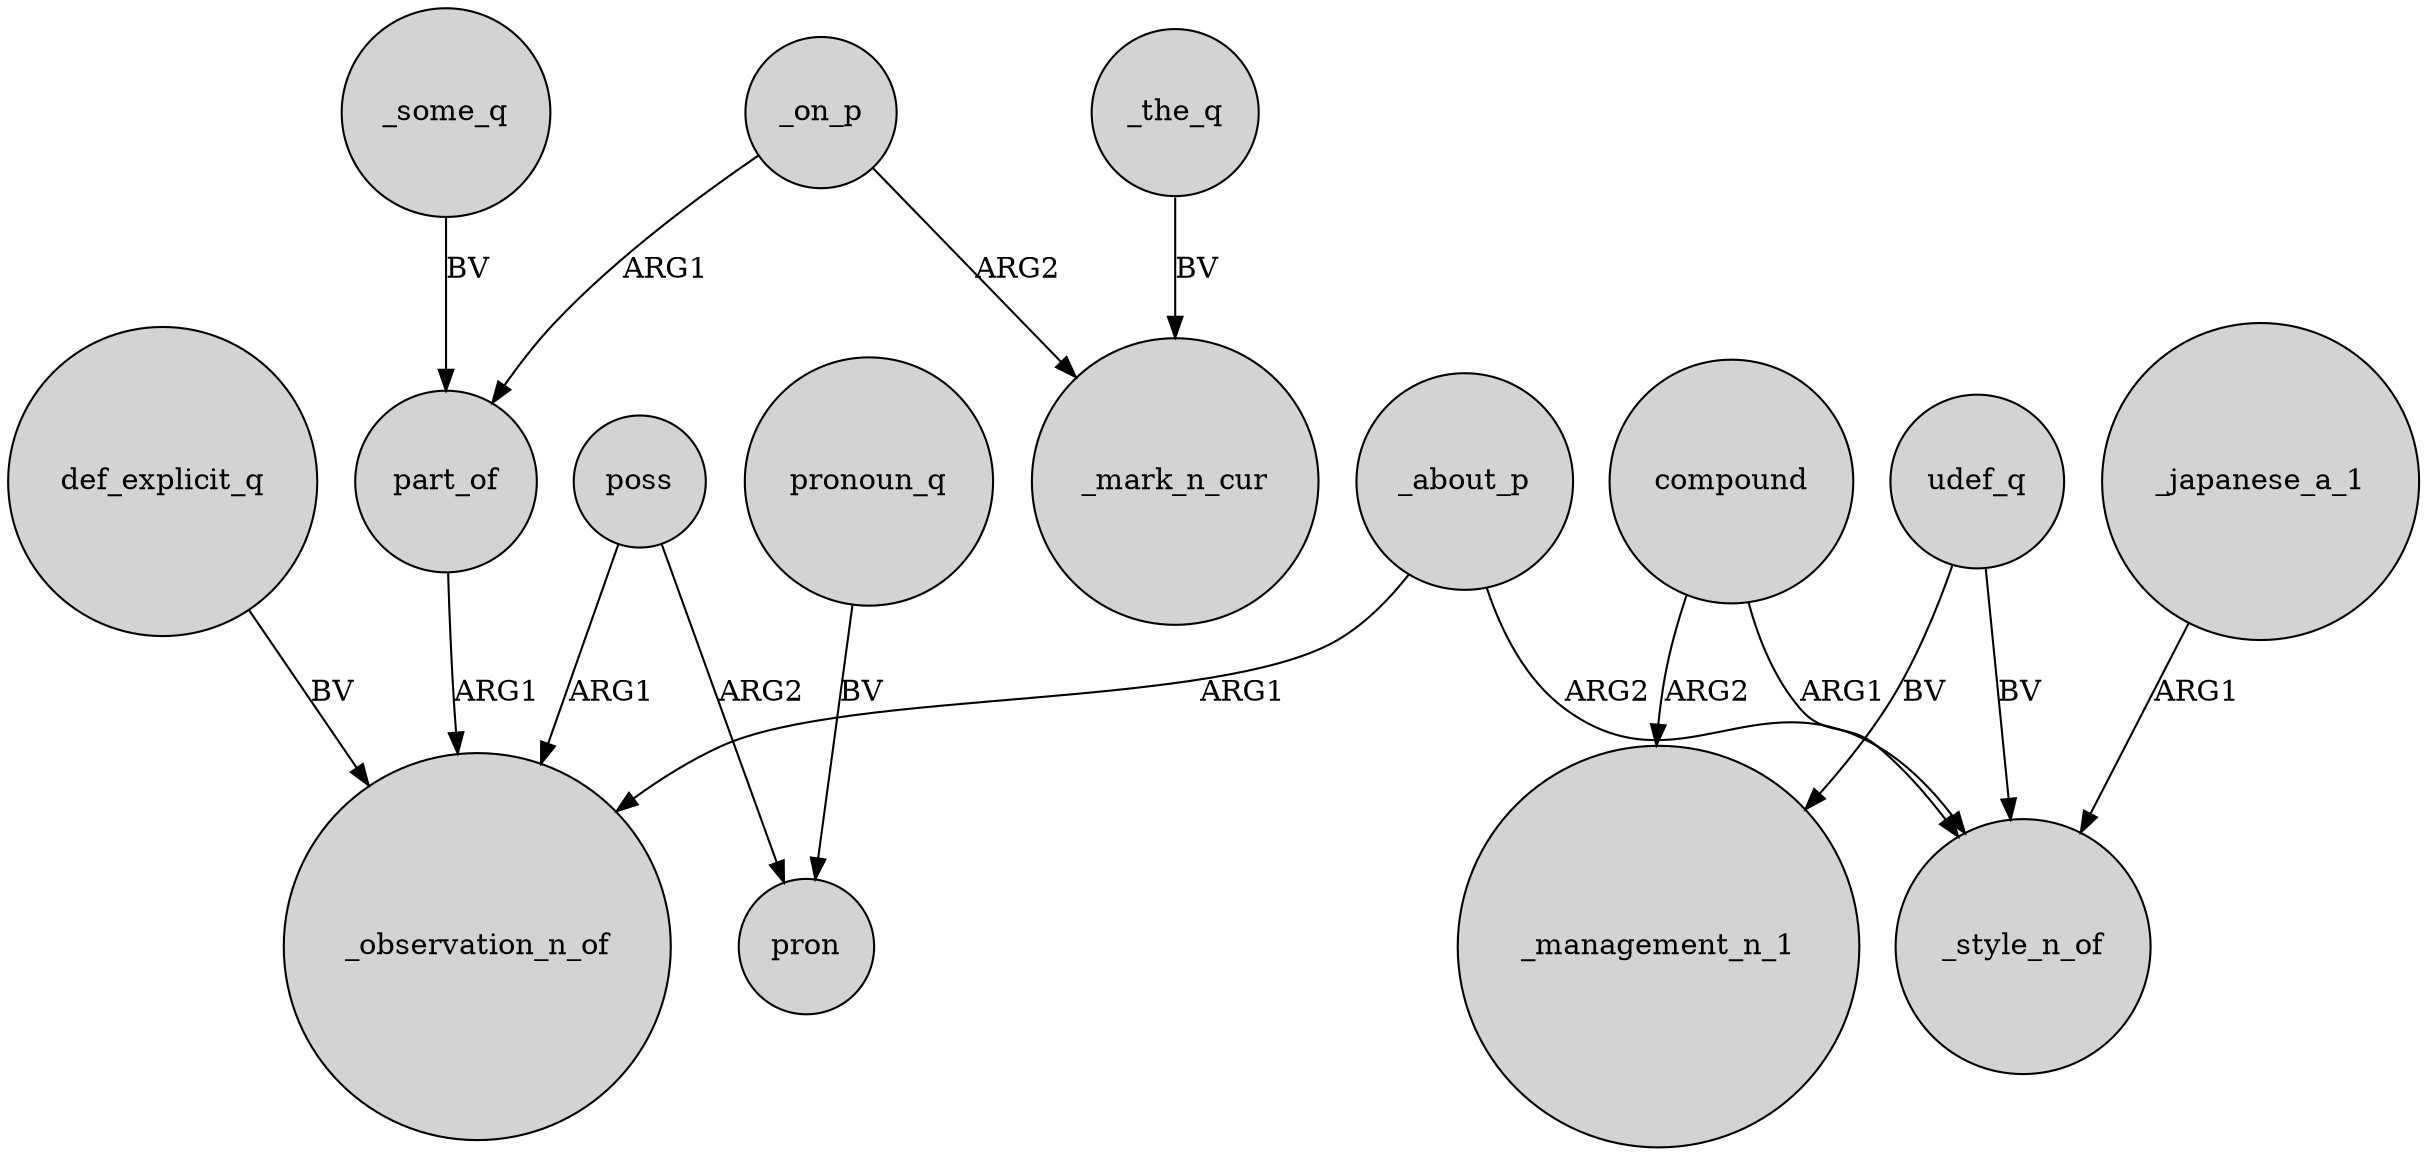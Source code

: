 digraph {
	node [shape=circle style=filled]
	_on_p -> _mark_n_cur [label=ARG2]
	def_explicit_q -> _observation_n_of [label=BV]
	_about_p -> _observation_n_of [label=ARG1]
	compound -> _management_n_1 [label=ARG2]
	_the_q -> _mark_n_cur [label=BV]
	poss -> pron [label=ARG2]
	udef_q -> _management_n_1 [label=BV]
	part_of -> _observation_n_of [label=ARG1]
	_japanese_a_1 -> _style_n_of [label=ARG1]
	_on_p -> part_of [label=ARG1]
	poss -> _observation_n_of [label=ARG1]
	_about_p -> _style_n_of [label=ARG2]
	udef_q -> _style_n_of [label=BV]
	compound -> _style_n_of [label=ARG1]
	_some_q -> part_of [label=BV]
	pronoun_q -> pron [label=BV]
}
